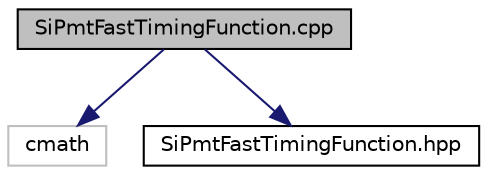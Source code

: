 digraph "SiPmtFastTimingFunction.cpp"
{
  edge [fontname="Helvetica",fontsize="10",labelfontname="Helvetica",labelfontsize="10"];
  node [fontname="Helvetica",fontsize="10",shape=record];
  Node1 [label="SiPmtFastTimingFunction.cpp",height=0.2,width=0.4,color="black", fillcolor="grey75", style="filled", fontcolor="black"];
  Node1 -> Node2 [color="midnightblue",fontsize="10",style="solid",fontname="Helvetica"];
  Node2 [label="cmath",height=0.2,width=0.4,color="grey75", fillcolor="white", style="filled"];
  Node1 -> Node3 [color="midnightblue",fontsize="10",style="solid",fontname="Helvetica"];
  Node3 [label="SiPmtFastTimingFunction.hpp",height=0.2,width=0.4,color="black", fillcolor="white", style="filled",URL="$d1/d4a/_si_pmt_fast_timing_function_8hpp.html",tooltip="Definition for the fitting function for the Si PMT fast output. "];
}
